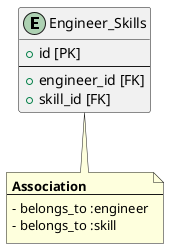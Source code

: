 @startuml engineer_skill

entity "Engineer_Skills" as engineer_skill {
  +id [PK]
  --
  +engineer_id [FK]
  +skill_id [FK]
}

note bottom
  **Association**
  --
  - belongs_to :engineer
  - belongs_to :skill
end note

@enduml